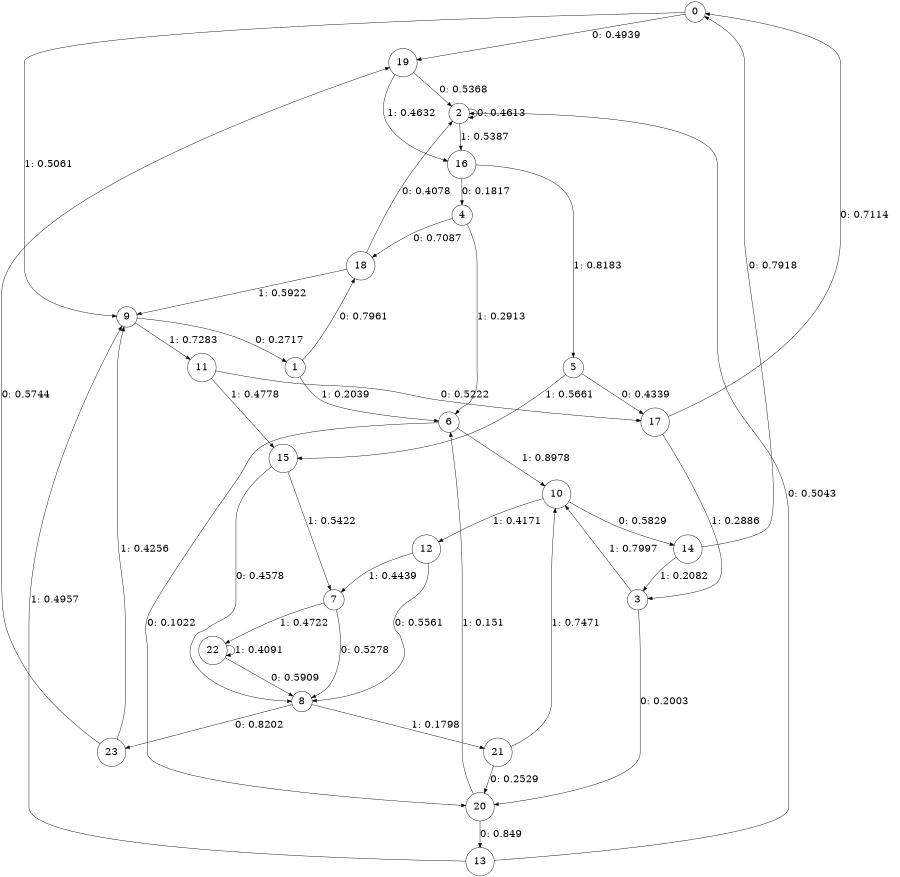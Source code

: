 digraph "ch8faceL7" {
size = "6,8.5";
ratio = "fill";
node [shape = circle];
node [fontsize = 24];
edge [fontsize = 24];
0 -> 19 [label = "0: 0.4939   "];
0 -> 9 [label = "1: 0.5061   "];
1 -> 18 [label = "0: 0.7961   "];
1 -> 6 [label = "1: 0.2039   "];
2 -> 2 [label = "0: 0.4613   "];
2 -> 16 [label = "1: 0.5387   "];
3 -> 20 [label = "0: 0.2003   "];
3 -> 10 [label = "1: 0.7997   "];
4 -> 18 [label = "0: 0.7087   "];
4 -> 6 [label = "1: 0.2913   "];
5 -> 17 [label = "0: 0.4339   "];
5 -> 15 [label = "1: 0.5661   "];
6 -> 20 [label = "0: 0.1022   "];
6 -> 10 [label = "1: 0.8978   "];
7 -> 8 [label = "0: 0.5278   "];
7 -> 22 [label = "1: 0.4722   "];
8 -> 23 [label = "0: 0.8202   "];
8 -> 21 [label = "1: 0.1798   "];
9 -> 1 [label = "0: 0.2717   "];
9 -> 11 [label = "1: 0.7283   "];
10 -> 14 [label = "0: 0.5829   "];
10 -> 12 [label = "1: 0.4171   "];
11 -> 17 [label = "0: 0.5222   "];
11 -> 15 [label = "1: 0.4778   "];
12 -> 8 [label = "0: 0.5561   "];
12 -> 7 [label = "1: 0.4439   "];
13 -> 2 [label = "0: 0.5043   "];
13 -> 9 [label = "1: 0.4957   "];
14 -> 0 [label = "0: 0.7918   "];
14 -> 3 [label = "1: 0.2082   "];
15 -> 8 [label = "0: 0.4578   "];
15 -> 7 [label = "1: 0.5422   "];
16 -> 4 [label = "0: 0.1817   "];
16 -> 5 [label = "1: 0.8183   "];
17 -> 0 [label = "0: 0.7114   "];
17 -> 3 [label = "1: 0.2886   "];
18 -> 2 [label = "0: 0.4078   "];
18 -> 9 [label = "1: 0.5922   "];
19 -> 2 [label = "0: 0.5368   "];
19 -> 16 [label = "1: 0.4632   "];
20 -> 13 [label = "0: 0.849    "];
20 -> 6 [label = "1: 0.151    "];
21 -> 20 [label = "0: 0.2529   "];
21 -> 10 [label = "1: 0.7471   "];
22 -> 8 [label = "0: 0.5909   "];
22 -> 22 [label = "1: 0.4091   "];
23 -> 19 [label = "0: 0.5744   "];
23 -> 9 [label = "1: 0.4256   "];
}